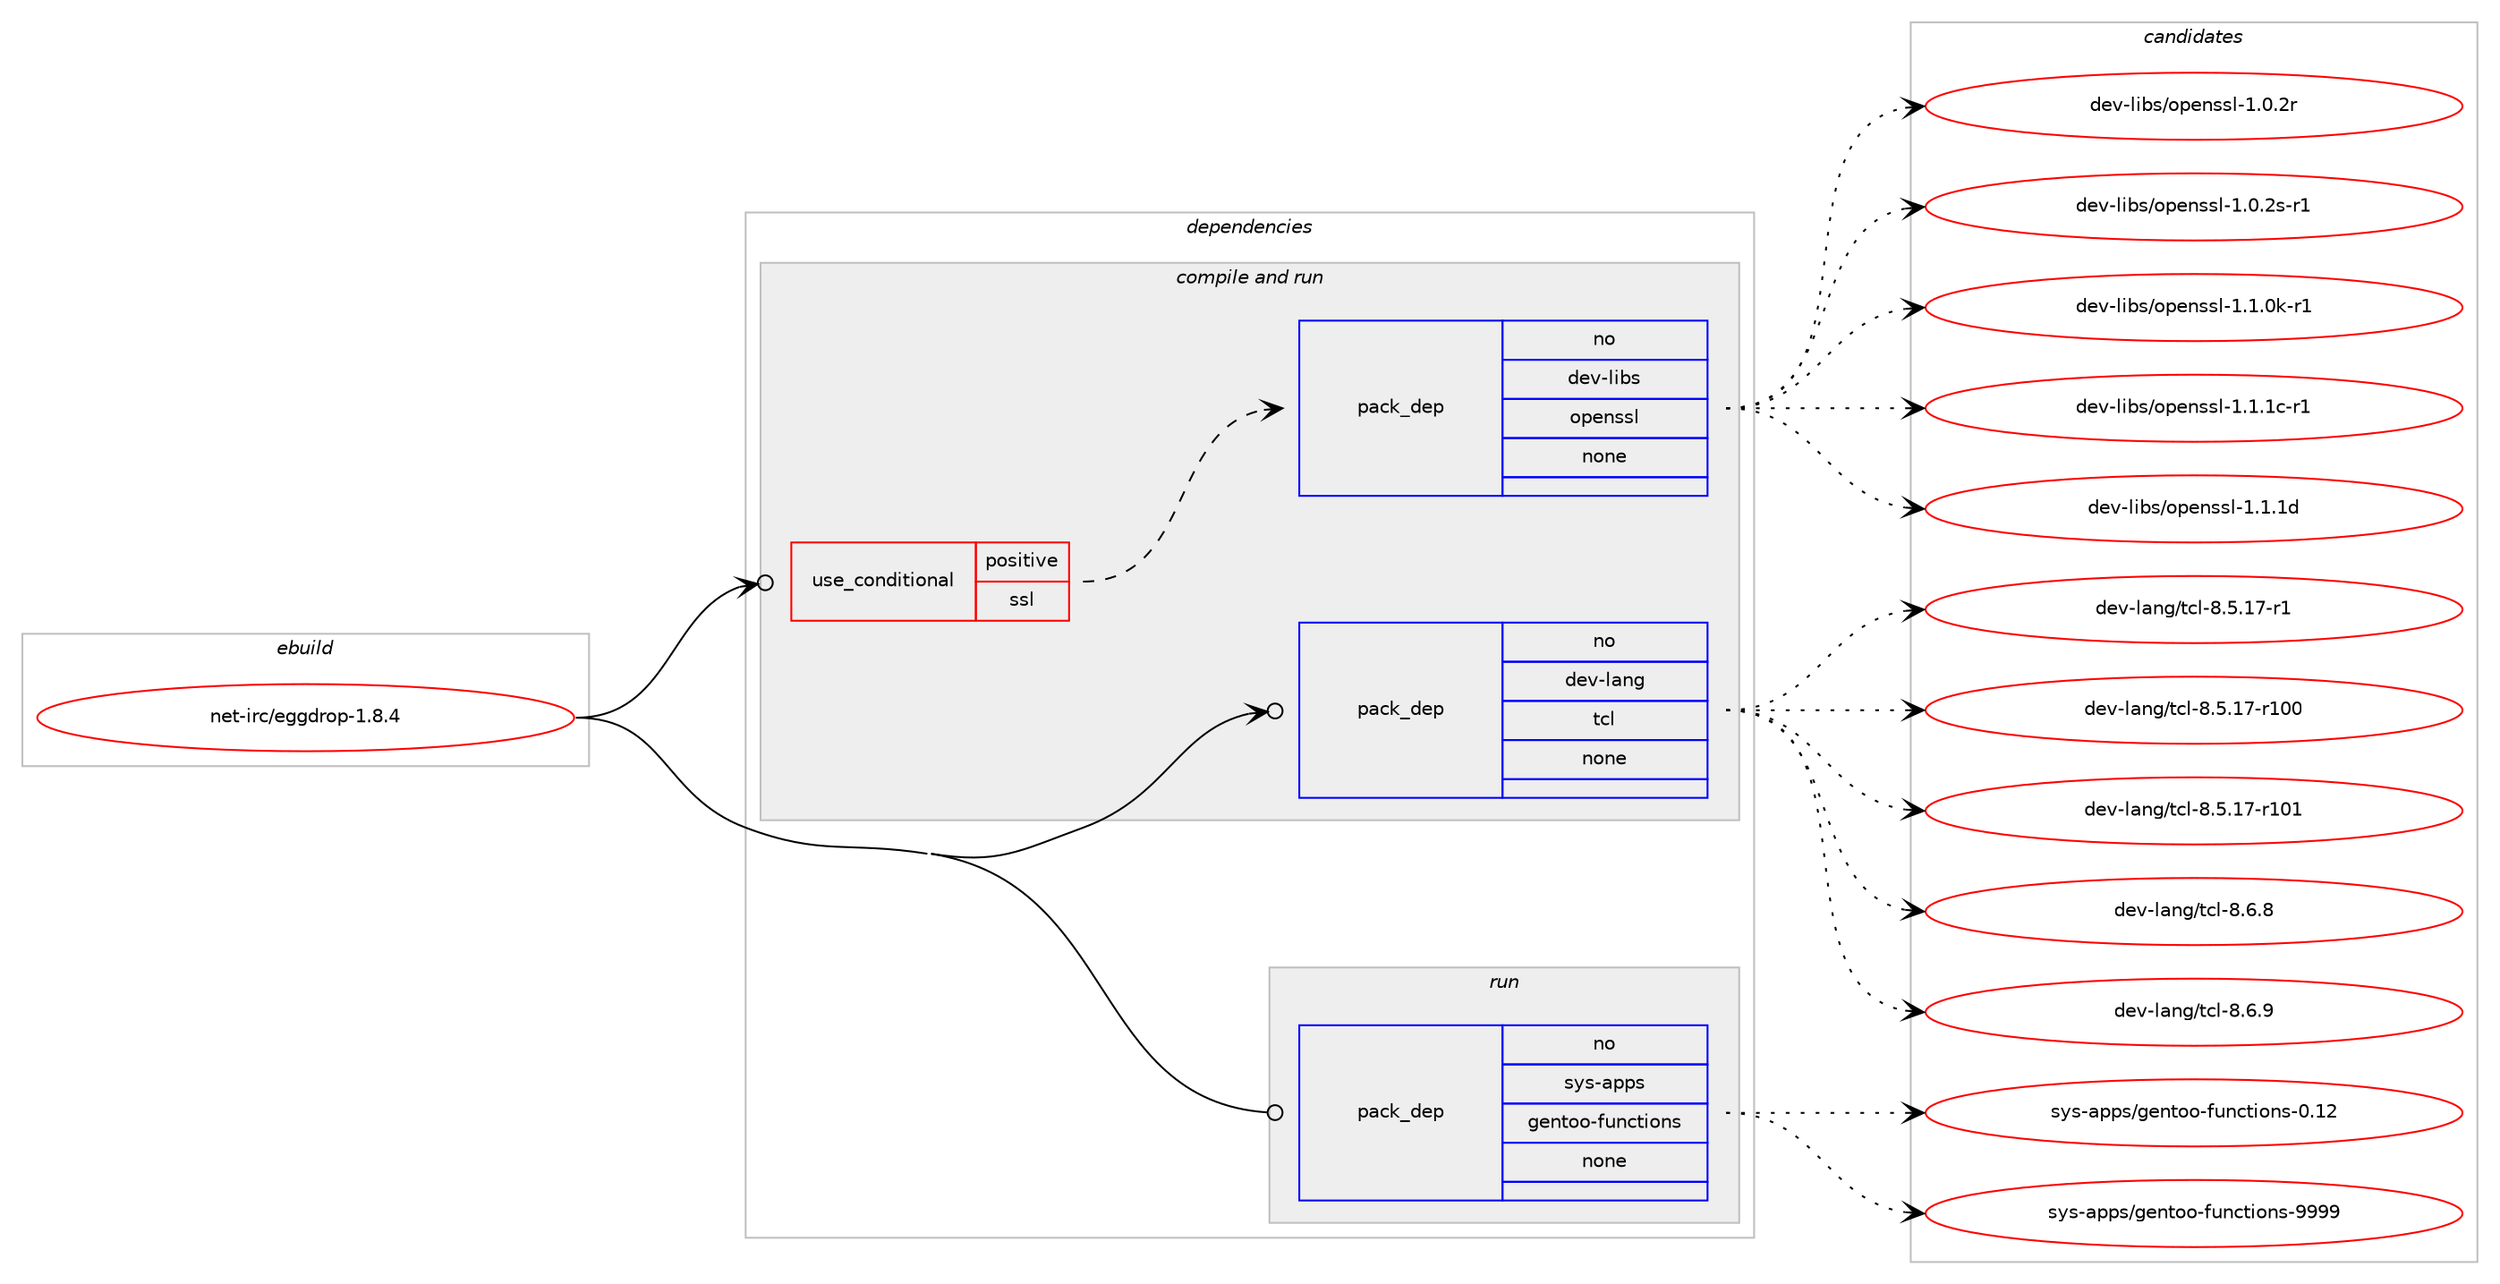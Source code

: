 digraph prolog {

# *************
# Graph options
# *************

newrank=true;
concentrate=true;
compound=true;
graph [rankdir=LR,fontname=Helvetica,fontsize=10,ranksep=1.5];#, ranksep=2.5, nodesep=0.2];
edge  [arrowhead=vee];
node  [fontname=Helvetica,fontsize=10];

# **********
# The ebuild
# **********

subgraph cluster_leftcol {
color=gray;
rank=same;
label=<<i>ebuild</i>>;
id [label="net-irc/eggdrop-1.8.4", color=red, width=4, href="../net-irc/eggdrop-1.8.4.svg"];
}

# ****************
# The dependencies
# ****************

subgraph cluster_midcol {
color=gray;
label=<<i>dependencies</i>>;
subgraph cluster_compile {
fillcolor="#eeeeee";
style=filled;
label=<<i>compile</i>>;
}
subgraph cluster_compileandrun {
fillcolor="#eeeeee";
style=filled;
label=<<i>compile and run</i>>;
subgraph cond129 {
dependency603 [label=<<TABLE BORDER="0" CELLBORDER="1" CELLSPACING="0" CELLPADDING="4"><TR><TD ROWSPAN="3" CELLPADDING="10">use_conditional</TD></TR><TR><TD>positive</TD></TR><TR><TD>ssl</TD></TR></TABLE>>, shape=none, color=red];
subgraph pack471 {
dependency604 [label=<<TABLE BORDER="0" CELLBORDER="1" CELLSPACING="0" CELLPADDING="4" WIDTH="220"><TR><TD ROWSPAN="6" CELLPADDING="30">pack_dep</TD></TR><TR><TD WIDTH="110">no</TD></TR><TR><TD>dev-libs</TD></TR><TR><TD>openssl</TD></TR><TR><TD>none</TD></TR><TR><TD></TD></TR></TABLE>>, shape=none, color=blue];
}
dependency603:e -> dependency604:w [weight=20,style="dashed",arrowhead="vee"];
}
id:e -> dependency603:w [weight=20,style="solid",arrowhead="odotvee"];
subgraph pack472 {
dependency605 [label=<<TABLE BORDER="0" CELLBORDER="1" CELLSPACING="0" CELLPADDING="4" WIDTH="220"><TR><TD ROWSPAN="6" CELLPADDING="30">pack_dep</TD></TR><TR><TD WIDTH="110">no</TD></TR><TR><TD>dev-lang</TD></TR><TR><TD>tcl</TD></TR><TR><TD>none</TD></TR><TR><TD></TD></TR></TABLE>>, shape=none, color=blue];
}
id:e -> dependency605:w [weight=20,style="solid",arrowhead="odotvee"];
}
subgraph cluster_run {
fillcolor="#eeeeee";
style=filled;
label=<<i>run</i>>;
subgraph pack473 {
dependency606 [label=<<TABLE BORDER="0" CELLBORDER="1" CELLSPACING="0" CELLPADDING="4" WIDTH="220"><TR><TD ROWSPAN="6" CELLPADDING="30">pack_dep</TD></TR><TR><TD WIDTH="110">no</TD></TR><TR><TD>sys-apps</TD></TR><TR><TD>gentoo-functions</TD></TR><TR><TD>none</TD></TR><TR><TD></TD></TR></TABLE>>, shape=none, color=blue];
}
id:e -> dependency606:w [weight=20,style="solid",arrowhead="odot"];
}
}

# **************
# The candidates
# **************

subgraph cluster_choices {
rank=same;
color=gray;
label=<<i>candidates</i>>;

subgraph choice471 {
color=black;
nodesep=1;
choice100101118451081059811547111112101110115115108454946484650114 [label="dev-libs/openssl-1.0.2r", color=red, width=4,href="../dev-libs/openssl-1.0.2r.svg"];
choice1001011184510810598115471111121011101151151084549464846501154511449 [label="dev-libs/openssl-1.0.2s-r1", color=red, width=4,href="../dev-libs/openssl-1.0.2s-r1.svg"];
choice1001011184510810598115471111121011101151151084549464946481074511449 [label="dev-libs/openssl-1.1.0k-r1", color=red, width=4,href="../dev-libs/openssl-1.1.0k-r1.svg"];
choice100101118451081059811547111112101110115115108454946494649994511449 [label="dev-libs/openssl-1.1.1c-r1", color=red, width=4,href="../dev-libs/openssl-1.1.1c-r1.svg"];
choice100101118451081059811547111112101110115115108454946494649100 [label="dev-libs/openssl-1.1.1d", color=red, width=4,href="../dev-libs/openssl-1.1.1d.svg"];
dependency604:e -> choice100101118451081059811547111112101110115115108454946484650114:w [style=dotted,weight="100"];
dependency604:e -> choice1001011184510810598115471111121011101151151084549464846501154511449:w [style=dotted,weight="100"];
dependency604:e -> choice1001011184510810598115471111121011101151151084549464946481074511449:w [style=dotted,weight="100"];
dependency604:e -> choice100101118451081059811547111112101110115115108454946494649994511449:w [style=dotted,weight="100"];
dependency604:e -> choice100101118451081059811547111112101110115115108454946494649100:w [style=dotted,weight="100"];
}
subgraph choice472 {
color=black;
nodesep=1;
choice10010111845108971101034711699108455646534649554511449 [label="dev-lang/tcl-8.5.17-r1", color=red, width=4,href="../dev-lang/tcl-8.5.17-r1.svg"];
choice100101118451089711010347116991084556465346495545114494848 [label="dev-lang/tcl-8.5.17-r100", color=red, width=4,href="../dev-lang/tcl-8.5.17-r100.svg"];
choice100101118451089711010347116991084556465346495545114494849 [label="dev-lang/tcl-8.5.17-r101", color=red, width=4,href="../dev-lang/tcl-8.5.17-r101.svg"];
choice10010111845108971101034711699108455646544656 [label="dev-lang/tcl-8.6.8", color=red, width=4,href="../dev-lang/tcl-8.6.8.svg"];
choice10010111845108971101034711699108455646544657 [label="dev-lang/tcl-8.6.9", color=red, width=4,href="../dev-lang/tcl-8.6.9.svg"];
dependency605:e -> choice10010111845108971101034711699108455646534649554511449:w [style=dotted,weight="100"];
dependency605:e -> choice100101118451089711010347116991084556465346495545114494848:w [style=dotted,weight="100"];
dependency605:e -> choice100101118451089711010347116991084556465346495545114494849:w [style=dotted,weight="100"];
dependency605:e -> choice10010111845108971101034711699108455646544656:w [style=dotted,weight="100"];
dependency605:e -> choice10010111845108971101034711699108455646544657:w [style=dotted,weight="100"];
}
subgraph choice473 {
color=black;
nodesep=1;
choice11512111545971121121154710310111011611111145102117110991161051111101154548464950 [label="sys-apps/gentoo-functions-0.12", color=red, width=4,href="../sys-apps/gentoo-functions-0.12.svg"];
choice11512111545971121121154710310111011611111145102117110991161051111101154557575757 [label="sys-apps/gentoo-functions-9999", color=red, width=4,href="../sys-apps/gentoo-functions-9999.svg"];
dependency606:e -> choice11512111545971121121154710310111011611111145102117110991161051111101154548464950:w [style=dotted,weight="100"];
dependency606:e -> choice11512111545971121121154710310111011611111145102117110991161051111101154557575757:w [style=dotted,weight="100"];
}
}

}
